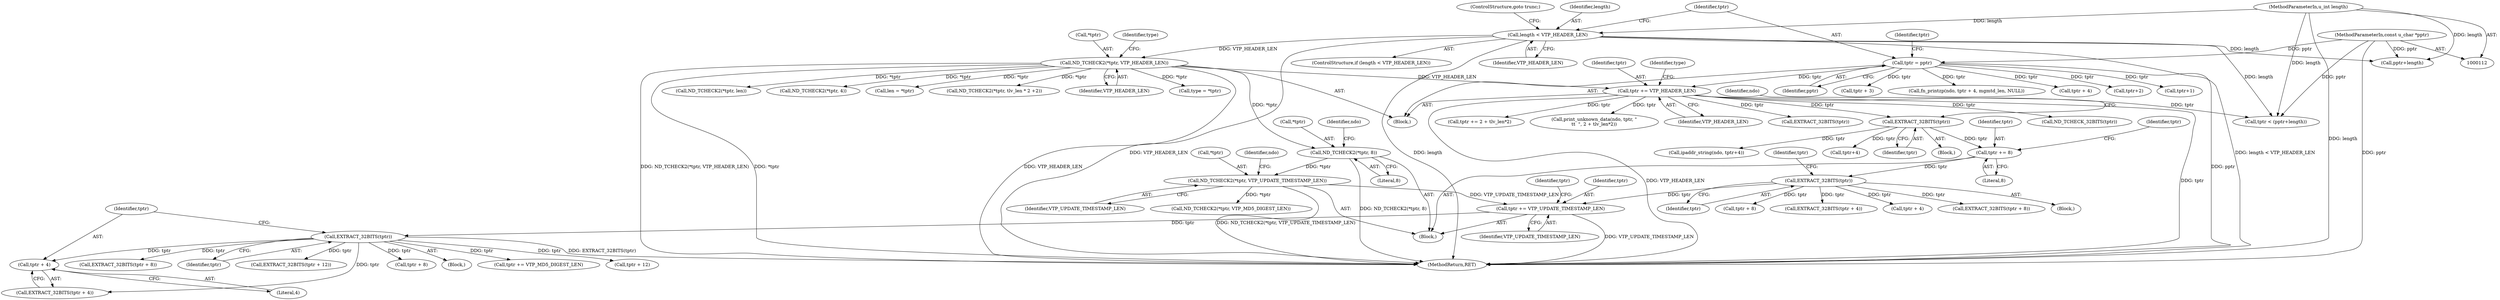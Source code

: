 digraph "0_tcpdump_c5dd7bef5e54da5996dc4713284aa6266ae75b75@pointer" {
"1000278" [label="(Call,tptr + 4)"];
"1000274" [label="(Call,EXTRACT_32BITS(tptr))"];
"1000261" [label="(Call,tptr += VTP_UPDATE_TIMESTAMP_LEN)"];
"1000240" [label="(Call,ND_TCHECK2(*tptr, VTP_UPDATE_TIMESTAMP_LEN))"];
"1000220" [label="(Call,ND_TCHECK2(*tptr, 8))"];
"1000132" [label="(Call,ND_TCHECK2(*tptr, VTP_HEADER_LEN))"];
"1000125" [label="(Call,length < VTP_HEADER_LEN)"];
"1000115" [label="(MethodParameterIn,u_int length)"];
"1000250" [label="(Call,EXTRACT_32BITS(tptr))"];
"1000237" [label="(Call,tptr += 8)"];
"1000230" [label="(Call,EXTRACT_32BITS(tptr))"];
"1000213" [label="(Call,tptr += VTP_HEADER_LEN)"];
"1000129" [label="(Call,tptr = pptr)"];
"1000114" [label="(MethodParameterIn,const u_char *pptr)"];
"1000137" [label="(Identifier,type)"];
"1000238" [label="(Identifier,tptr)"];
"1000124" [label="(ControlStructure,if (length < VTP_HEADER_LEN))"];
"1000261" [label="(Call,tptr += VTP_UPDATE_TIMESTAMP_LEN)"];
"1000316" [label="(Call,len = *tptr)"];
"1000283" [label="(Call,tptr + 8)"];
"1000250" [label="(Call,EXTRACT_32BITS(tptr))"];
"1000308" [label="(Call,tptr < (pptr+length))"];
"1000234" [label="(Call,tptr+4)"];
"1000214" [label="(Identifier,tptr)"];
"1000258" [label="(Call,tptr + 8)"];
"1000126" [label="(Identifier,length)"];
"1000253" [label="(Call,EXTRACT_32BITS(tptr + 4))"];
"1000273" [label="(Block,)"];
"1000287" [label="(Call,tptr + 12)"];
"1000213" [label="(Call,tptr += VTP_HEADER_LEN)"];
"1000277" [label="(Call,EXTRACT_32BITS(tptr + 4))"];
"1000129" [label="(Call,tptr = pptr)"];
"1000295" [label="(Call,ND_TCHECK_32BITS(tptr))"];
"1000550" [label="(Call,tptr += 2 + tlv_len*2)"];
"1000233" [label="(Identifier,ndo)"];
"1000127" [label="(Identifier,VTP_HEADER_LEN)"];
"1000254" [label="(Call,tptr + 4)"];
"1000241" [label="(Call,*tptr)"];
"1000229" [label="(Block,)"];
"1000232" [label="(Call,ipaddr_string(ndo, tptr+4))"];
"1000192" [label="(Call,fn_printzp(ndo, tptr + 4, mgmtd_len, NULL))"];
"1000243" [label="(Identifier,VTP_UPDATE_TIMESTAMP_LEN)"];
"1000231" [label="(Identifier,tptr)"];
"1000194" [label="(Call,tptr + 4)"];
"1000218" [label="(Block,)"];
"1000282" [label="(Call,EXTRACT_32BITS(tptr + 8))"];
"1000223" [label="(Literal,8)"];
"1000210" [label="(Call,tptr+2)"];
"1000139" [label="(Call,tptr+1)"];
"1000266" [label="(Identifier,tptr)"];
"1000125" [label="(Call,length < VTP_HEADER_LEN)"];
"1000275" [label="(Identifier,tptr)"];
"1000114" [label="(MethodParameterIn,const u_char *pptr)"];
"1000242" [label="(Identifier,tptr)"];
"1000257" [label="(Call,EXTRACT_32BITS(tptr + 8))"];
"1000262" [label="(Identifier,tptr)"];
"1000264" [label="(Call,ND_TCHECK2(*tptr, VTP_MD5_DIGEST_LEN))"];
"1000255" [label="(Identifier,tptr)"];
"1000115" [label="(MethodParameterIn,u_int length)"];
"1000310" [label="(Call,pptr+length)"];
"1000533" [label="(Call,print_unknown_data(ndo, tptr, \"\n\t\t  \", 2 + tlv_len*2))"];
"1000249" [label="(Block,)"];
"1000286" [label="(Call,EXTRACT_32BITS(tptr + 12))"];
"1000131" [label="(Identifier,pptr)"];
"1000132" [label="(Call,ND_TCHECK2(*tptr, VTP_HEADER_LEN))"];
"1000444" [label="(Call,ND_TCHECK2(*tptr, tlv_len * 2 +2))"];
"1000581" [label="(MethodReturn,RET)"];
"1000221" [label="(Call,*tptr)"];
"1000278" [label="(Call,tptr + 4)"];
"1000217" [label="(Identifier,type)"];
"1000116" [label="(Block,)"];
"1000263" [label="(Identifier,VTP_UPDATE_TIMESTAMP_LEN)"];
"1000133" [label="(Call,*tptr)"];
"1000220" [label="(Call,ND_TCHECK2(*tptr, 8))"];
"1000128" [label="(ControlStructure,goto trunc;)"];
"1000279" [label="(Identifier,tptr)"];
"1000173" [label="(Call,tptr + 3)"];
"1000226" [label="(Identifier,ndo)"];
"1000237" [label="(Call,tptr += 8)"];
"1000134" [label="(Identifier,tptr)"];
"1000246" [label="(Identifier,ndo)"];
"1000568" [label="(Call,EXTRACT_32BITS(tptr))"];
"1000240" [label="(Call,ND_TCHECK2(*tptr, VTP_UPDATE_TIMESTAMP_LEN))"];
"1000230" [label="(Call,EXTRACT_32BITS(tptr))"];
"1000215" [label="(Identifier,VTP_HEADER_LEN)"];
"1000135" [label="(Identifier,VTP_HEADER_LEN)"];
"1000280" [label="(Literal,4)"];
"1000413" [label="(Call,type = *tptr)"];
"1000290" [label="(Call,tptr += VTP_MD5_DIGEST_LEN)"];
"1000325" [label="(Call,ND_TCHECK2(*tptr, len))"];
"1000559" [label="(Call,ND_TCHECK2(*tptr, 4))"];
"1000251" [label="(Identifier,tptr)"];
"1000274" [label="(Call,EXTRACT_32BITS(tptr))"];
"1000239" [label="(Literal,8)"];
"1000130" [label="(Identifier,tptr)"];
"1000278" -> "1000277"  [label="AST: "];
"1000278" -> "1000280"  [label="CFG: "];
"1000279" -> "1000278"  [label="AST: "];
"1000280" -> "1000278"  [label="AST: "];
"1000277" -> "1000278"  [label="CFG: "];
"1000274" -> "1000278"  [label="DDG: tptr"];
"1000274" -> "1000273"  [label="AST: "];
"1000274" -> "1000275"  [label="CFG: "];
"1000275" -> "1000274"  [label="AST: "];
"1000279" -> "1000274"  [label="CFG: "];
"1000274" -> "1000581"  [label="DDG: EXTRACT_32BITS(tptr)"];
"1000261" -> "1000274"  [label="DDG: tptr"];
"1000274" -> "1000277"  [label="DDG: tptr"];
"1000274" -> "1000282"  [label="DDG: tptr"];
"1000274" -> "1000283"  [label="DDG: tptr"];
"1000274" -> "1000286"  [label="DDG: tptr"];
"1000274" -> "1000287"  [label="DDG: tptr"];
"1000274" -> "1000290"  [label="DDG: tptr"];
"1000261" -> "1000218"  [label="AST: "];
"1000261" -> "1000263"  [label="CFG: "];
"1000262" -> "1000261"  [label="AST: "];
"1000263" -> "1000261"  [label="AST: "];
"1000266" -> "1000261"  [label="CFG: "];
"1000261" -> "1000581"  [label="DDG: VTP_UPDATE_TIMESTAMP_LEN"];
"1000240" -> "1000261"  [label="DDG: VTP_UPDATE_TIMESTAMP_LEN"];
"1000250" -> "1000261"  [label="DDG: tptr"];
"1000240" -> "1000218"  [label="AST: "];
"1000240" -> "1000243"  [label="CFG: "];
"1000241" -> "1000240"  [label="AST: "];
"1000243" -> "1000240"  [label="AST: "];
"1000246" -> "1000240"  [label="CFG: "];
"1000240" -> "1000581"  [label="DDG: ND_TCHECK2(*tptr, VTP_UPDATE_TIMESTAMP_LEN)"];
"1000220" -> "1000240"  [label="DDG: *tptr"];
"1000240" -> "1000264"  [label="DDG: *tptr"];
"1000220" -> "1000218"  [label="AST: "];
"1000220" -> "1000223"  [label="CFG: "];
"1000221" -> "1000220"  [label="AST: "];
"1000223" -> "1000220"  [label="AST: "];
"1000226" -> "1000220"  [label="CFG: "];
"1000220" -> "1000581"  [label="DDG: ND_TCHECK2(*tptr, 8)"];
"1000132" -> "1000220"  [label="DDG: *tptr"];
"1000132" -> "1000116"  [label="AST: "];
"1000132" -> "1000135"  [label="CFG: "];
"1000133" -> "1000132"  [label="AST: "];
"1000135" -> "1000132"  [label="AST: "];
"1000137" -> "1000132"  [label="CFG: "];
"1000132" -> "1000581"  [label="DDG: ND_TCHECK2(*tptr, VTP_HEADER_LEN)"];
"1000132" -> "1000581"  [label="DDG: *tptr"];
"1000132" -> "1000581"  [label="DDG: VTP_HEADER_LEN"];
"1000125" -> "1000132"  [label="DDG: VTP_HEADER_LEN"];
"1000132" -> "1000213"  [label="DDG: VTP_HEADER_LEN"];
"1000132" -> "1000316"  [label="DDG: *tptr"];
"1000132" -> "1000325"  [label="DDG: *tptr"];
"1000132" -> "1000413"  [label="DDG: *tptr"];
"1000132" -> "1000444"  [label="DDG: *tptr"];
"1000132" -> "1000559"  [label="DDG: *tptr"];
"1000125" -> "1000124"  [label="AST: "];
"1000125" -> "1000127"  [label="CFG: "];
"1000126" -> "1000125"  [label="AST: "];
"1000127" -> "1000125"  [label="AST: "];
"1000128" -> "1000125"  [label="CFG: "];
"1000130" -> "1000125"  [label="CFG: "];
"1000125" -> "1000581"  [label="DDG: length"];
"1000125" -> "1000581"  [label="DDG: length < VTP_HEADER_LEN"];
"1000125" -> "1000581"  [label="DDG: VTP_HEADER_LEN"];
"1000115" -> "1000125"  [label="DDG: length"];
"1000125" -> "1000308"  [label="DDG: length"];
"1000125" -> "1000310"  [label="DDG: length"];
"1000115" -> "1000112"  [label="AST: "];
"1000115" -> "1000581"  [label="DDG: length"];
"1000115" -> "1000308"  [label="DDG: length"];
"1000115" -> "1000310"  [label="DDG: length"];
"1000250" -> "1000249"  [label="AST: "];
"1000250" -> "1000251"  [label="CFG: "];
"1000251" -> "1000250"  [label="AST: "];
"1000255" -> "1000250"  [label="CFG: "];
"1000237" -> "1000250"  [label="DDG: tptr"];
"1000250" -> "1000253"  [label="DDG: tptr"];
"1000250" -> "1000254"  [label="DDG: tptr"];
"1000250" -> "1000257"  [label="DDG: tptr"];
"1000250" -> "1000258"  [label="DDG: tptr"];
"1000237" -> "1000218"  [label="AST: "];
"1000237" -> "1000239"  [label="CFG: "];
"1000238" -> "1000237"  [label="AST: "];
"1000239" -> "1000237"  [label="AST: "];
"1000242" -> "1000237"  [label="CFG: "];
"1000230" -> "1000237"  [label="DDG: tptr"];
"1000230" -> "1000229"  [label="AST: "];
"1000230" -> "1000231"  [label="CFG: "];
"1000231" -> "1000230"  [label="AST: "];
"1000233" -> "1000230"  [label="CFG: "];
"1000213" -> "1000230"  [label="DDG: tptr"];
"1000230" -> "1000232"  [label="DDG: tptr"];
"1000230" -> "1000234"  [label="DDG: tptr"];
"1000213" -> "1000116"  [label="AST: "];
"1000213" -> "1000215"  [label="CFG: "];
"1000214" -> "1000213"  [label="AST: "];
"1000215" -> "1000213"  [label="AST: "];
"1000217" -> "1000213"  [label="CFG: "];
"1000213" -> "1000581"  [label="DDG: tptr"];
"1000213" -> "1000581"  [label="DDG: VTP_HEADER_LEN"];
"1000129" -> "1000213"  [label="DDG: tptr"];
"1000213" -> "1000295"  [label="DDG: tptr"];
"1000213" -> "1000308"  [label="DDG: tptr"];
"1000213" -> "1000533"  [label="DDG: tptr"];
"1000213" -> "1000550"  [label="DDG: tptr"];
"1000213" -> "1000568"  [label="DDG: tptr"];
"1000129" -> "1000116"  [label="AST: "];
"1000129" -> "1000131"  [label="CFG: "];
"1000130" -> "1000129"  [label="AST: "];
"1000131" -> "1000129"  [label="AST: "];
"1000134" -> "1000129"  [label="CFG: "];
"1000129" -> "1000581"  [label="DDG: pptr"];
"1000114" -> "1000129"  [label="DDG: pptr"];
"1000129" -> "1000139"  [label="DDG: tptr"];
"1000129" -> "1000173"  [label="DDG: tptr"];
"1000129" -> "1000192"  [label="DDG: tptr"];
"1000129" -> "1000194"  [label="DDG: tptr"];
"1000129" -> "1000210"  [label="DDG: tptr"];
"1000114" -> "1000112"  [label="AST: "];
"1000114" -> "1000581"  [label="DDG: pptr"];
"1000114" -> "1000308"  [label="DDG: pptr"];
"1000114" -> "1000310"  [label="DDG: pptr"];
}
